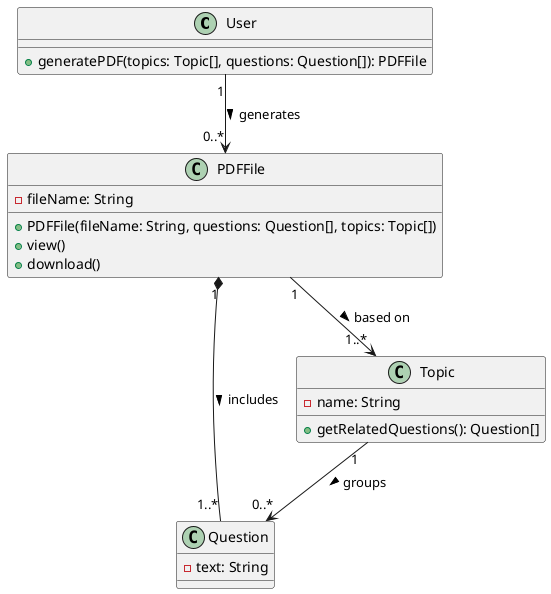 @startuml

class User {
  + generatePDF(topics: Topic[], questions: Question[]): PDFFile
}

class PDFFile {
  - fileName: String
  + PDFFile(fileName: String, questions: Question[], topics: Topic[])
  + view()
  + download()
}

class Question {
  - text: String
}

class Topic {
  - name: String
  + getRelatedQuestions(): Question[]
}

User "1" --> "0..*" PDFFile : generates >
PDFFile "1" *-- "1..*" Question : includes >
PDFFile "1" --> "1..*" Topic : based on >
Topic "1" --> "0..*" Question : groups >

@enduml